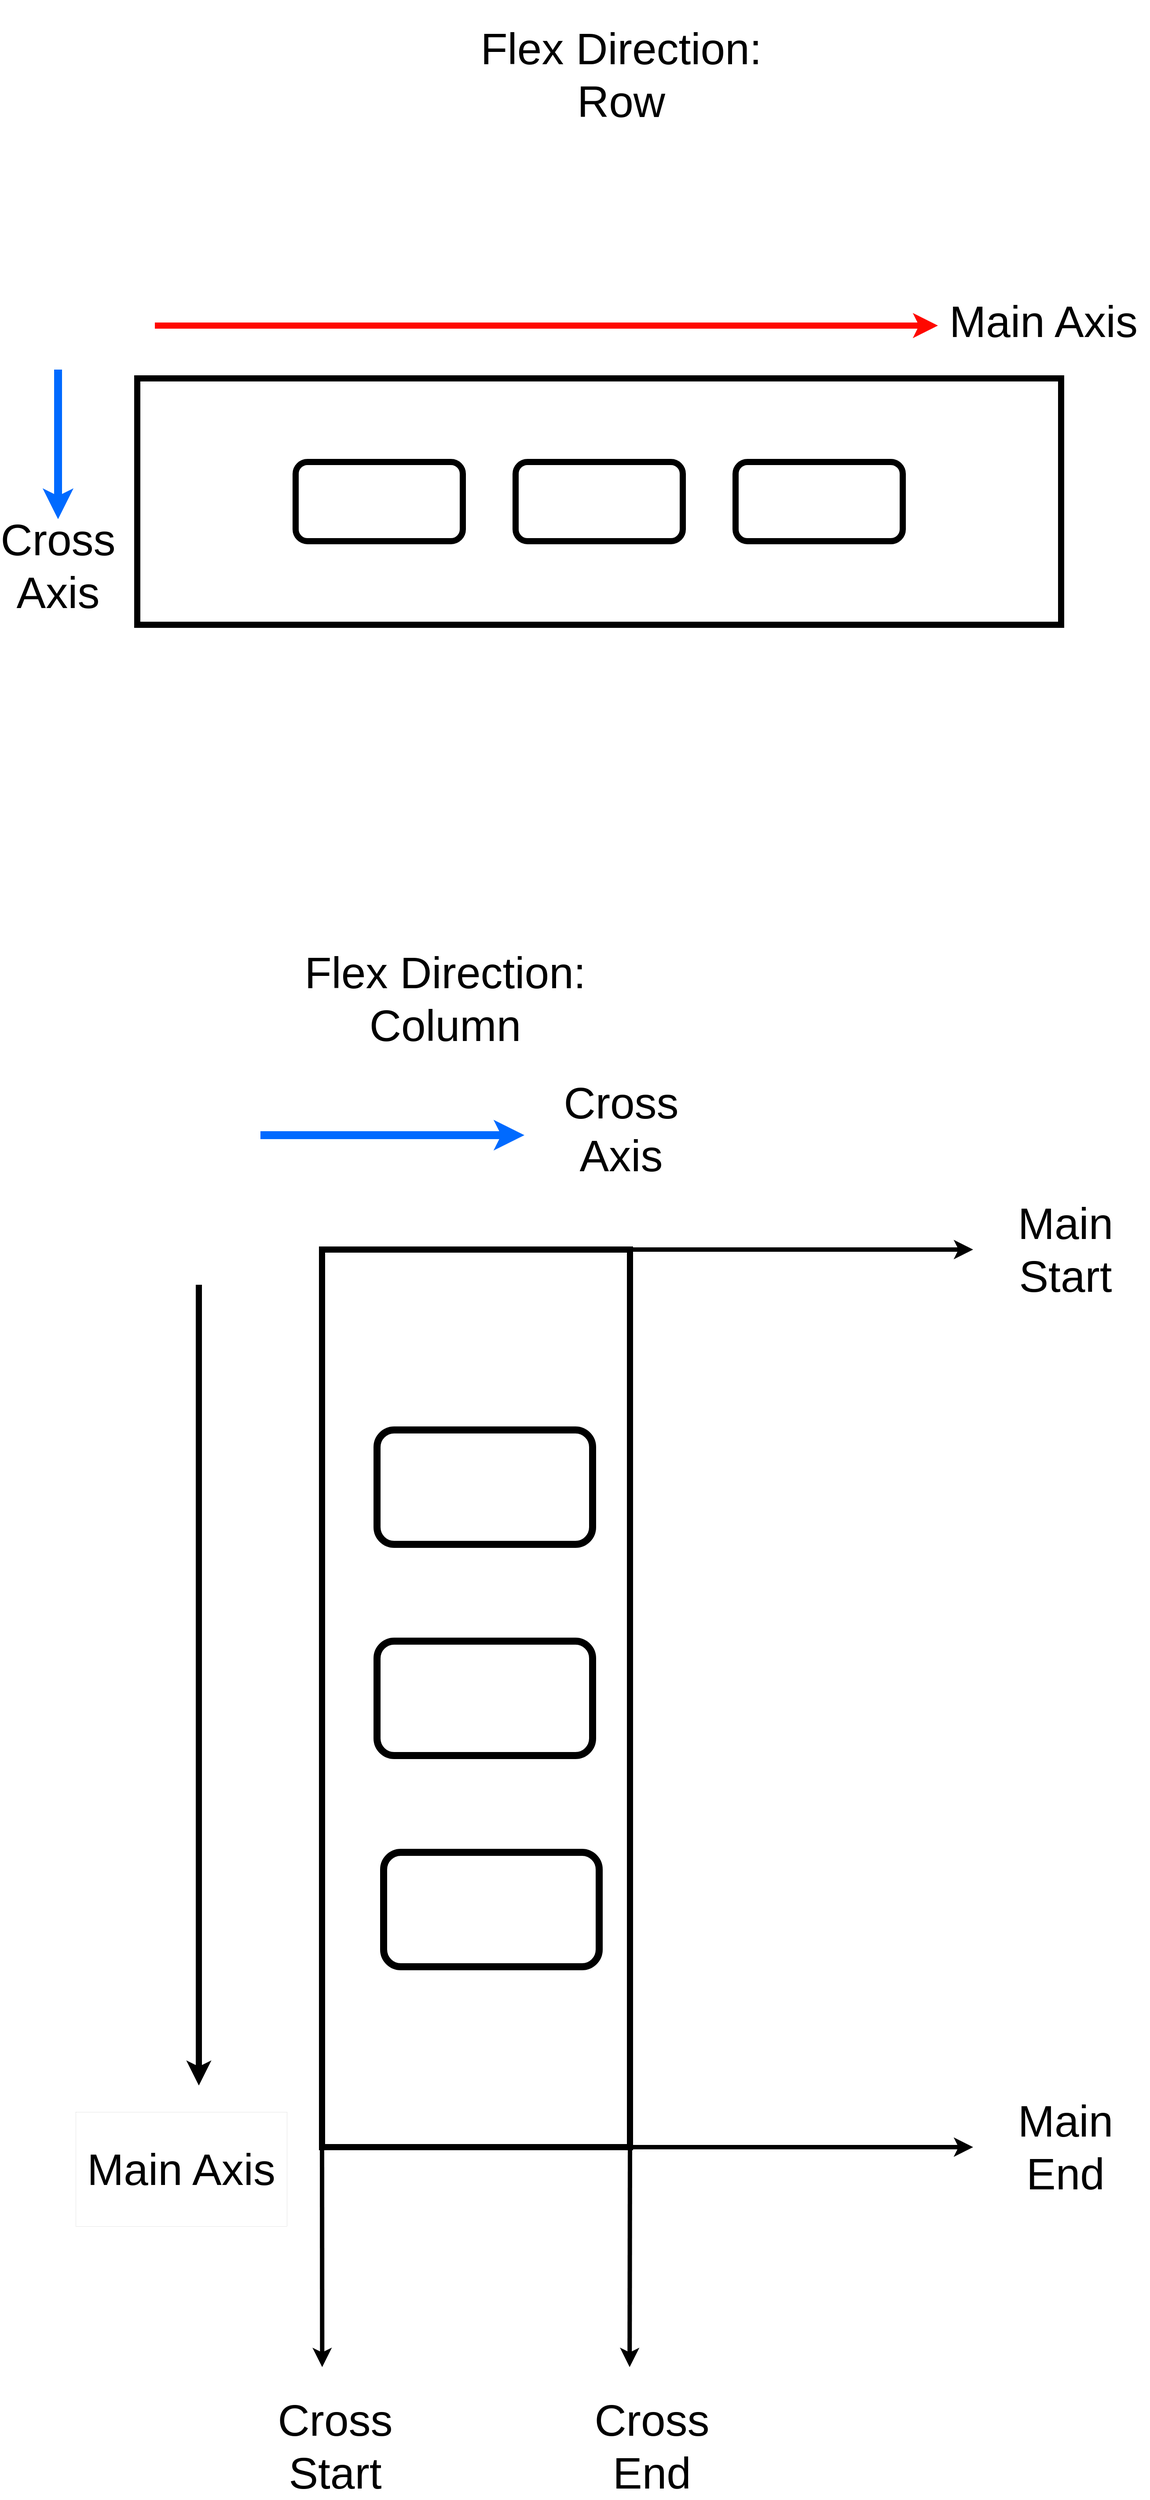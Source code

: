 <mxfile version="22.0.8" type="github">
  <diagram name="Page-1" id="U58gq1V60ReHHLBbCGqV">
    <mxGraphModel dx="2340" dy="2033" grid="1" gridSize="10" guides="1" tooltips="1" connect="1" arrows="1" fold="1" page="1" pageScale="1" pageWidth="1100" pageHeight="850" math="0" shadow="0">
      <root>
        <mxCell id="0" />
        <mxCell id="1" parent="0" />
        <mxCell id="i4Oab7FajxmY6YAJ8hUI-1" value="" style="rounded=0;whiteSpace=wrap;html=1;strokeWidth=7;" vertex="1" parent="1">
          <mxGeometry x="250" y="180" width="1050" height="280" as="geometry" />
        </mxCell>
        <mxCell id="i4Oab7FajxmY6YAJ8hUI-2" value="" style="rounded=1;whiteSpace=wrap;html=1;strokeWidth=7;" vertex="1" parent="1">
          <mxGeometry x="430" y="275" width="190" height="90" as="geometry" />
        </mxCell>
        <mxCell id="i4Oab7FajxmY6YAJ8hUI-3" value="" style="rounded=1;whiteSpace=wrap;html=1;strokeWidth=7;" vertex="1" parent="1">
          <mxGeometry x="930" y="275" width="190" height="90" as="geometry" />
        </mxCell>
        <mxCell id="i4Oab7FajxmY6YAJ8hUI-4" value="" style="rounded=1;whiteSpace=wrap;html=1;strokeWidth=7;" vertex="1" parent="1">
          <mxGeometry x="680" y="275" width="190" height="90" as="geometry" />
        </mxCell>
        <mxCell id="i4Oab7FajxmY6YAJ8hUI-24" style="edgeStyle=none;rounded=0;orthogonalLoop=1;jettySize=auto;html=1;exitX=0;exitY=0;exitDx=0;exitDy=0;strokeWidth=5;" edge="1" parent="1" source="i4Oab7FajxmY6YAJ8hUI-5">
          <mxGeometry relative="1" as="geometry">
            <mxPoint x="1200" y="1170" as="targetPoint" />
          </mxGeometry>
        </mxCell>
        <mxCell id="i4Oab7FajxmY6YAJ8hUI-25" style="edgeStyle=none;rounded=0;orthogonalLoop=1;jettySize=auto;html=1;exitX=1;exitY=0;exitDx=0;exitDy=0;strokeWidth=5;" edge="1" parent="1" source="i4Oab7FajxmY6YAJ8hUI-5">
          <mxGeometry relative="1" as="geometry">
            <mxPoint x="1200" y="2190" as="targetPoint" />
          </mxGeometry>
        </mxCell>
        <mxCell id="i4Oab7FajxmY6YAJ8hUI-30" style="edgeStyle=none;rounded=0;orthogonalLoop=1;jettySize=auto;html=1;exitX=1;exitY=1;exitDx=0;exitDy=0;strokeWidth=5;" edge="1" parent="1" source="i4Oab7FajxmY6YAJ8hUI-5">
          <mxGeometry relative="1" as="geometry">
            <mxPoint x="460.176" y="2440" as="targetPoint" />
          </mxGeometry>
        </mxCell>
        <mxCell id="i4Oab7FajxmY6YAJ8hUI-31" style="edgeStyle=none;rounded=0;orthogonalLoop=1;jettySize=auto;html=1;exitX=1;exitY=0;exitDx=0;exitDy=0;strokeWidth=5;" edge="1" parent="1" source="i4Oab7FajxmY6YAJ8hUI-5">
          <mxGeometry relative="1" as="geometry">
            <mxPoint x="809.588" y="2440" as="targetPoint" />
          </mxGeometry>
        </mxCell>
        <mxCell id="i4Oab7FajxmY6YAJ8hUI-5" value="" style="rounded=0;whiteSpace=wrap;html=1;rotation=90;strokeWidth=7;" vertex="1" parent="1">
          <mxGeometry x="125" y="1505" width="1020" height="350" as="geometry" />
        </mxCell>
        <mxCell id="i4Oab7FajxmY6YAJ8hUI-7" value="" style="rounded=1;whiteSpace=wrap;html=1;rotation=0;strokeWidth=8;" vertex="1" parent="1">
          <mxGeometry x="522.5" y="1375" width="245" height="130" as="geometry" />
        </mxCell>
        <mxCell id="i4Oab7FajxmY6YAJ8hUI-9" value="" style="endArrow=classic;html=1;rounded=0;fillColor=#f8cecc;strokeColor=#ff0800;strokeWidth=7;" edge="1" parent="1">
          <mxGeometry width="50" height="50" relative="1" as="geometry">
            <mxPoint x="270" y="120" as="sourcePoint" />
            <mxPoint x="1160" y="120" as="targetPoint" />
          </mxGeometry>
        </mxCell>
        <mxCell id="i4Oab7FajxmY6YAJ8hUI-10" value="Main Axis" style="text;html=1;strokeColor=none;fillColor=none;align=center;verticalAlign=middle;whiteSpace=wrap;rounded=0;fontSize=50;" vertex="1" parent="1">
          <mxGeometry x="1160" y="50" width="240" height="130" as="geometry" />
        </mxCell>
        <mxCell id="i4Oab7FajxmY6YAJ8hUI-11" value="" style="endArrow=classic;html=1;rounded=0;fillColor=#dae8fc;strokeColor=#006aff;strokeWidth=9;" edge="1" parent="1">
          <mxGeometry width="50" height="50" relative="1" as="geometry">
            <mxPoint x="160" y="170" as="sourcePoint" />
            <mxPoint x="160" y="340" as="targetPoint" />
          </mxGeometry>
        </mxCell>
        <mxCell id="i4Oab7FajxmY6YAJ8hUI-12" value="Cross Axis" style="text;html=1;strokeColor=none;fillColor=none;align=center;verticalAlign=middle;whiteSpace=wrap;rounded=0;fontSize=50;" vertex="1" parent="1">
          <mxGeometry x="100" y="360" width="120" height="65" as="geometry" />
        </mxCell>
        <mxCell id="i4Oab7FajxmY6YAJ8hUI-15" value="" style="endArrow=classic;html=1;rounded=0;fillColor=#f8cecc;strokeColor=default;strokeWidth=7;" edge="1" parent="1">
          <mxGeometry width="50" height="50" relative="1" as="geometry">
            <mxPoint x="320" y="1210" as="sourcePoint" />
            <mxPoint x="320" y="2120" as="targetPoint" />
          </mxGeometry>
        </mxCell>
        <mxCell id="i4Oab7FajxmY6YAJ8hUI-16" value="Main Axis" style="text;html=1;strokeColor=default;fillColor=none;align=center;verticalAlign=middle;whiteSpace=wrap;rounded=0;fontSize=50;strokeWidth=0;" vertex="1" parent="1">
          <mxGeometry x="180" y="2150" width="240" height="130" as="geometry" />
        </mxCell>
        <mxCell id="i4Oab7FajxmY6YAJ8hUI-17" value="" style="endArrow=classic;html=1;rounded=0;fillColor=#dae8fc;strokeColor=#006aff;strokeWidth=9;" edge="1" parent="1">
          <mxGeometry width="50" height="50" relative="1" as="geometry">
            <mxPoint x="390" y="1040" as="sourcePoint" />
            <mxPoint x="690" y="1040" as="targetPoint" />
          </mxGeometry>
        </mxCell>
        <mxCell id="i4Oab7FajxmY6YAJ8hUI-18" value="Cross Axis" style="text;html=1;strokeColor=none;fillColor=none;align=center;verticalAlign=middle;whiteSpace=wrap;rounded=0;fontSize=50;" vertex="1" parent="1">
          <mxGeometry x="740" y="1000" width="120" height="65" as="geometry" />
        </mxCell>
        <mxCell id="i4Oab7FajxmY6YAJ8hUI-19" value="Flex Direction: Row" style="text;html=1;strokeColor=none;fillColor=none;align=center;verticalAlign=middle;whiteSpace=wrap;rounded=0;fontSize=50;" vertex="1" parent="1">
          <mxGeometry x="620" y="-250" width="360" height="170" as="geometry" />
        </mxCell>
        <mxCell id="i4Oab7FajxmY6YAJ8hUI-20" value="Flex Direction: Column" style="text;html=1;strokeColor=none;fillColor=none;align=center;verticalAlign=middle;whiteSpace=wrap;rounded=0;fontSize=50;" vertex="1" parent="1">
          <mxGeometry x="420" y="800" width="360" height="170" as="geometry" />
        </mxCell>
        <mxCell id="i4Oab7FajxmY6YAJ8hUI-21" value="" style="rounded=1;whiteSpace=wrap;html=1;rotation=0;strokeWidth=8;" vertex="1" parent="1">
          <mxGeometry x="530" y="1855" width="245" height="130" as="geometry" />
        </mxCell>
        <mxCell id="i4Oab7FajxmY6YAJ8hUI-22" value="" style="rounded=1;whiteSpace=wrap;html=1;rotation=0;strokeWidth=8;" vertex="1" parent="1">
          <mxGeometry x="522.5" y="1615" width="245" height="130" as="geometry" />
        </mxCell>
        <mxCell id="i4Oab7FajxmY6YAJ8hUI-26" value="Main Start" style="text;html=1;strokeColor=none;fillColor=none;align=center;verticalAlign=middle;whiteSpace=wrap;rounded=0;fontSize=50;" vertex="1" parent="1">
          <mxGeometry x="1210" y="1130" width="190" height="80" as="geometry" />
        </mxCell>
        <mxCell id="i4Oab7FajxmY6YAJ8hUI-27" value="Main End" style="text;html=1;strokeColor=none;fillColor=none;align=center;verticalAlign=middle;whiteSpace=wrap;rounded=0;fontSize=50;" vertex="1" parent="1">
          <mxGeometry x="1210" y="2150" width="190" height="80" as="geometry" />
        </mxCell>
        <mxCell id="i4Oab7FajxmY6YAJ8hUI-32" value="Cross End" style="text;html=1;strokeColor=none;fillColor=none;align=center;verticalAlign=middle;whiteSpace=wrap;rounded=0;fontSize=50;" vertex="1" parent="1">
          <mxGeometry x="740" y="2490" width="190" height="80" as="geometry" />
        </mxCell>
        <mxCell id="i4Oab7FajxmY6YAJ8hUI-33" value="Cross&lt;br&gt;Start" style="text;html=1;strokeColor=none;fillColor=none;align=center;verticalAlign=middle;whiteSpace=wrap;rounded=0;fontSize=50;" vertex="1" parent="1">
          <mxGeometry x="380" y="2490" width="190" height="80" as="geometry" />
        </mxCell>
      </root>
    </mxGraphModel>
  </diagram>
</mxfile>
